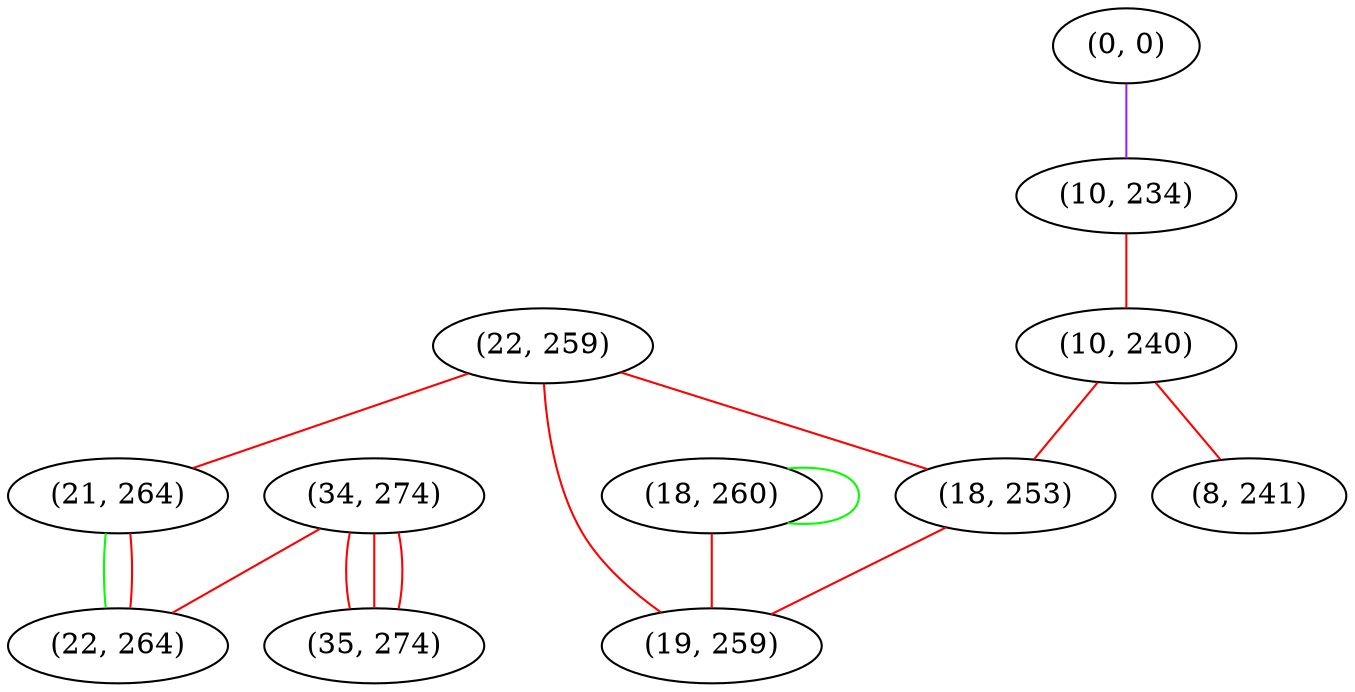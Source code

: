 graph "" {
"(22, 259)";
"(0, 0)";
"(10, 234)";
"(10, 240)";
"(34, 274)";
"(18, 260)";
"(21, 264)";
"(18, 253)";
"(19, 259)";
"(35, 274)";
"(8, 241)";
"(22, 264)";
"(22, 259)" -- "(18, 253)"  [color=red, key=0, weight=1];
"(22, 259)" -- "(19, 259)"  [color=red, key=0, weight=1];
"(22, 259)" -- "(21, 264)"  [color=red, key=0, weight=1];
"(0, 0)" -- "(10, 234)"  [color=purple, key=0, weight=4];
"(10, 234)" -- "(10, 240)"  [color=red, key=0, weight=1];
"(10, 240)" -- "(8, 241)"  [color=red, key=0, weight=1];
"(10, 240)" -- "(18, 253)"  [color=red, key=0, weight=1];
"(34, 274)" -- "(35, 274)"  [color=red, key=0, weight=1];
"(34, 274)" -- "(35, 274)"  [color=red, key=1, weight=1];
"(34, 274)" -- "(35, 274)"  [color=red, key=2, weight=1];
"(34, 274)" -- "(22, 264)"  [color=red, key=0, weight=1];
"(18, 260)" -- "(19, 259)"  [color=red, key=0, weight=1];
"(18, 260)" -- "(18, 260)"  [color=green, key=0, weight=2];
"(21, 264)" -- "(22, 264)"  [color=green, key=0, weight=2];
"(21, 264)" -- "(22, 264)"  [color=red, key=1, weight=1];
"(18, 253)" -- "(19, 259)"  [color=red, key=0, weight=1];
}
